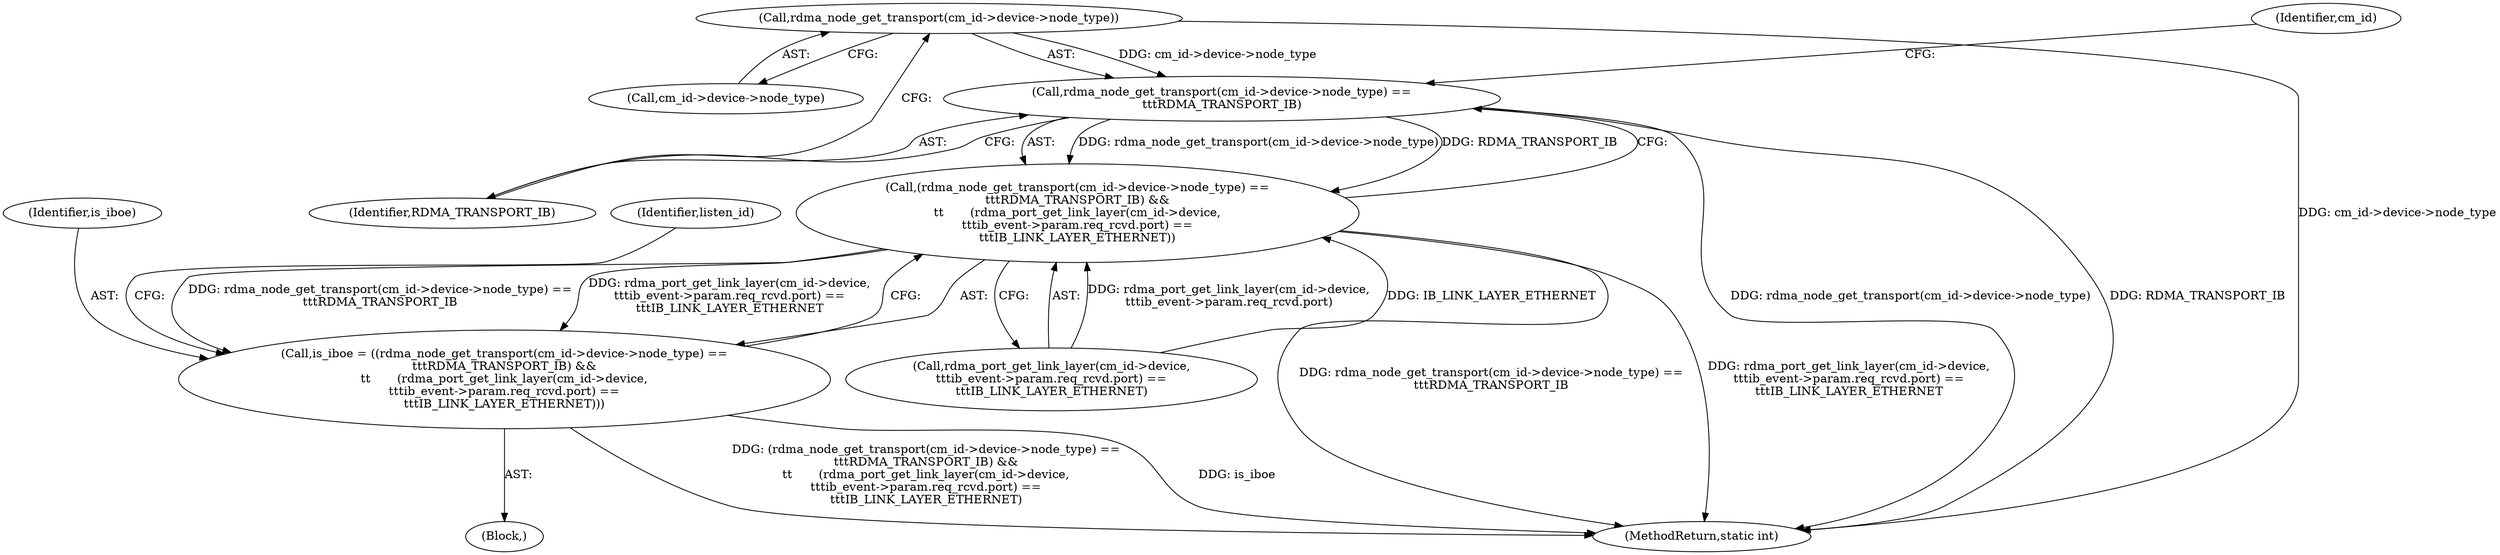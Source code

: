 digraph "0_linux_b2853fd6c2d0f383dbdf7427e263eb576a633867_0@pointer" {
"1000127" [label="(Call,rdma_node_get_transport(cm_id->device->node_type))"];
"1000126" [label="(Call,rdma_node_get_transport(cm_id->device->node_type) ==\n\t\t\tRDMA_TRANSPORT_IB)"];
"1000125" [label="(Call,(rdma_node_get_transport(cm_id->device->node_type) ==\n\t\t\tRDMA_TRANSPORT_IB) &&\n\t\t       (rdma_port_get_link_layer(cm_id->device,\n\t\t\tib_event->param.req_rcvd.port) ==\n\t\t\tIB_LINK_LAYER_ETHERNET))"];
"1000123" [label="(Call,is_iboe = ((rdma_node_get_transport(cm_id->device->node_type) ==\n\t\t\tRDMA_TRANSPORT_IB) &&\n\t\t       (rdma_port_get_link_layer(cm_id->device,\n\t\t\tib_event->param.req_rcvd.port) ==\n\t\t\tIB_LINK_LAYER_ETHERNET)))"];
"1000124" [label="(Identifier,is_iboe)"];
"1000438" [label="(MethodReturn,static int)"];
"1000133" [label="(Identifier,RDMA_TRANSPORT_IB)"];
"1000134" [label="(Call,rdma_port_get_link_layer(cm_id->device,\n\t\t\tib_event->param.req_rcvd.port) ==\n\t\t\tIB_LINK_LAYER_ETHERNET)"];
"1000126" [label="(Call,rdma_node_get_transport(cm_id->device->node_type) ==\n\t\t\tRDMA_TRANSPORT_IB)"];
"1000125" [label="(Call,(rdma_node_get_transport(cm_id->device->node_type) ==\n\t\t\tRDMA_TRANSPORT_IB) &&\n\t\t       (rdma_port_get_link_layer(cm_id->device,\n\t\t\tib_event->param.req_rcvd.port) ==\n\t\t\tIB_LINK_LAYER_ETHERNET))"];
"1000127" [label="(Call,rdma_node_get_transport(cm_id->device->node_type))"];
"1000128" [label="(Call,cm_id->device->node_type)"];
"1000106" [label="(Block,)"];
"1000123" [label="(Call,is_iboe = ((rdma_node_get_transport(cm_id->device->node_type) ==\n\t\t\tRDMA_TRANSPORT_IB) &&\n\t\t       (rdma_port_get_link_layer(cm_id->device,\n\t\t\tib_event->param.req_rcvd.port) ==\n\t\t\tIB_LINK_LAYER_ETHERNET)))"];
"1000148" [label="(Identifier,listen_id)"];
"1000137" [label="(Identifier,cm_id)"];
"1000127" -> "1000126"  [label="AST: "];
"1000127" -> "1000128"  [label="CFG: "];
"1000128" -> "1000127"  [label="AST: "];
"1000133" -> "1000127"  [label="CFG: "];
"1000127" -> "1000438"  [label="DDG: cm_id->device->node_type"];
"1000127" -> "1000126"  [label="DDG: cm_id->device->node_type"];
"1000126" -> "1000125"  [label="AST: "];
"1000126" -> "1000133"  [label="CFG: "];
"1000133" -> "1000126"  [label="AST: "];
"1000137" -> "1000126"  [label="CFG: "];
"1000125" -> "1000126"  [label="CFG: "];
"1000126" -> "1000438"  [label="DDG: rdma_node_get_transport(cm_id->device->node_type)"];
"1000126" -> "1000438"  [label="DDG: RDMA_TRANSPORT_IB"];
"1000126" -> "1000125"  [label="DDG: rdma_node_get_transport(cm_id->device->node_type)"];
"1000126" -> "1000125"  [label="DDG: RDMA_TRANSPORT_IB"];
"1000125" -> "1000123"  [label="AST: "];
"1000125" -> "1000134"  [label="CFG: "];
"1000134" -> "1000125"  [label="AST: "];
"1000123" -> "1000125"  [label="CFG: "];
"1000125" -> "1000438"  [label="DDG: rdma_node_get_transport(cm_id->device->node_type) ==\n\t\t\tRDMA_TRANSPORT_IB"];
"1000125" -> "1000438"  [label="DDG: rdma_port_get_link_layer(cm_id->device,\n\t\t\tib_event->param.req_rcvd.port) ==\n\t\t\tIB_LINK_LAYER_ETHERNET"];
"1000125" -> "1000123"  [label="DDG: rdma_node_get_transport(cm_id->device->node_type) ==\n\t\t\tRDMA_TRANSPORT_IB"];
"1000125" -> "1000123"  [label="DDG: rdma_port_get_link_layer(cm_id->device,\n\t\t\tib_event->param.req_rcvd.port) ==\n\t\t\tIB_LINK_LAYER_ETHERNET"];
"1000134" -> "1000125"  [label="DDG: rdma_port_get_link_layer(cm_id->device,\n\t\t\tib_event->param.req_rcvd.port)"];
"1000134" -> "1000125"  [label="DDG: IB_LINK_LAYER_ETHERNET"];
"1000123" -> "1000106"  [label="AST: "];
"1000124" -> "1000123"  [label="AST: "];
"1000148" -> "1000123"  [label="CFG: "];
"1000123" -> "1000438"  [label="DDG: (rdma_node_get_transport(cm_id->device->node_type) ==\n\t\t\tRDMA_TRANSPORT_IB) &&\n\t\t       (rdma_port_get_link_layer(cm_id->device,\n\t\t\tib_event->param.req_rcvd.port) ==\n\t\t\tIB_LINK_LAYER_ETHERNET)"];
"1000123" -> "1000438"  [label="DDG: is_iboe"];
}
